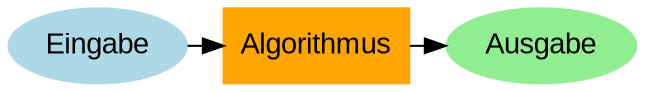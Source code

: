 digraph R {
    { rank=same Eingabe Algorithmus Ausgabe }
  "Eingabe"[color="lightblue",style="filled",fontname="Arial"]
  "Algorithmus"[color="orange",style="filled",shape="box",fontname="Arial"]
  "Ausgabe"[color="lightgreen",style="filled",fontname="Arial"]
  "Eingabe"->"Algorithmus"->"Ausgabe"

}
